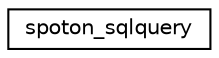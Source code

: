 digraph "Graphical Class Hierarchy"
{
  edge [fontname="Helvetica",fontsize="10",labelfontname="Helvetica",labelfontsize="10"];
  node [fontname="Helvetica",fontsize="10",shape=record];
  rankdir="LR";
  Node0 [label="spoton_sqlquery",height=0.2,width=0.4,color="black", fillcolor="white", style="filled",URL="$classspoton__sqlquery.html"];
}
